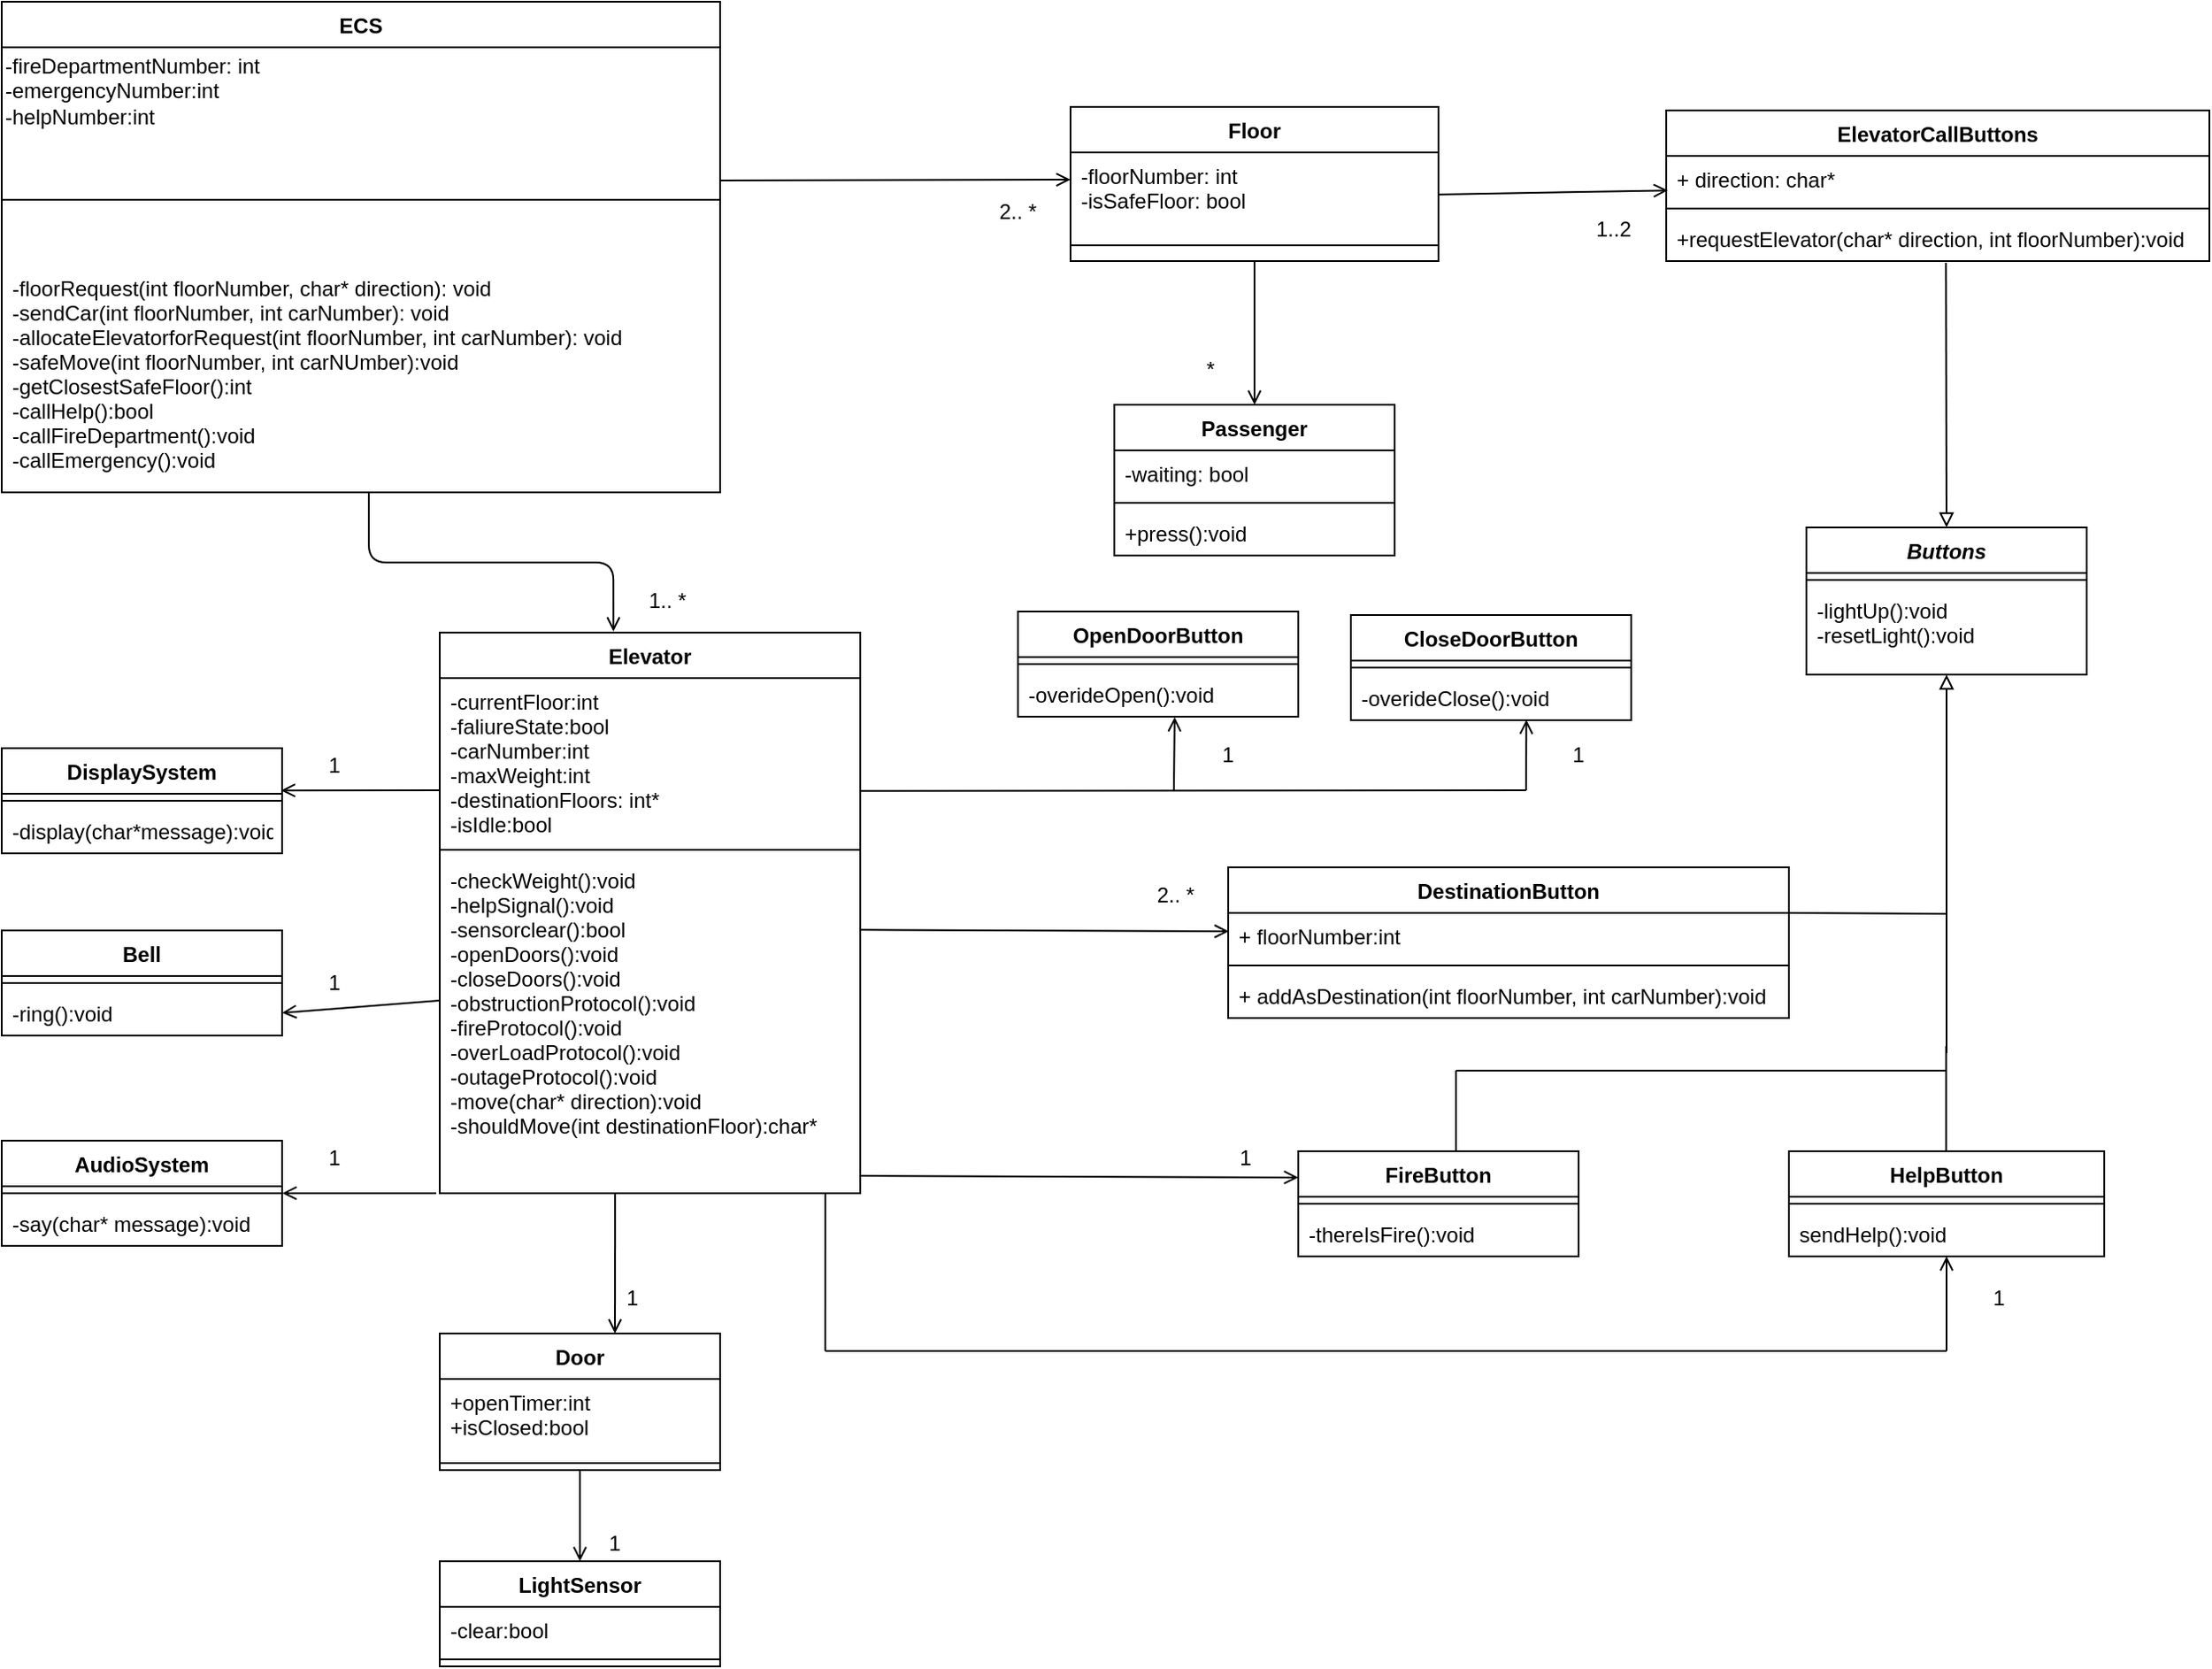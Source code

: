 <mxfile version="14.4.2" type="github"><diagram id="8aR3l35aItAH-EgRVlKo" name="Page-1"><mxGraphModel dx="1673" dy="941" grid="1" gridSize="10" guides="1" tooltips="1" connect="1" arrows="1" fold="1" page="1" pageScale="1" pageWidth="2339" pageHeight="3300" math="0" shadow="0"><root><mxCell id="0"/><mxCell id="1" parent="0"/><mxCell id="9FTHmePnIFhZVKgnyyQq-1" value="ECS" style="swimlane;fontStyle=1;align=center;verticalAlign=top;childLayout=stackLayout;horizontal=1;startSize=26;horizontalStack=0;resizeParent=1;resizeParentMax=0;resizeLast=0;collapsible=1;marginBottom=0;" vertex="1" parent="1"><mxGeometry x="50" y="30" width="410" height="280" as="geometry"/></mxCell><mxCell id="9FTHmePnIFhZVKgnyyQq-54" value="-fireDepartmentNumber: int&lt;br&gt;-emergencyNumber:int&lt;br&gt;-helpNumber:int" style="text;html=1;align=left;verticalAlign=middle;resizable=0;points=[];autosize=1;" vertex="1" parent="9FTHmePnIFhZVKgnyyQq-1"><mxGeometry y="26" width="410" height="50" as="geometry"/></mxCell><mxCell id="9FTHmePnIFhZVKgnyyQq-3" value="" style="line;strokeWidth=1;fillColor=none;align=left;verticalAlign=middle;spacingTop=-1;spacingLeft=3;spacingRight=3;rotatable=0;labelPosition=right;points=[];portConstraint=eastwest;" vertex="1" parent="9FTHmePnIFhZVKgnyyQq-1"><mxGeometry y="76" width="410" height="74" as="geometry"/></mxCell><mxCell id="9FTHmePnIFhZVKgnyyQq-4" value="-floorRequest(int floorNumber, char* direction): void&#10;-sendCar(int floorNumber, int carNumber): void&#10;-allocateElevatorforRequest(int floorNumber, int carNumber): void&#10;-safeMove(int floorNumber, int carNUmber):void&#10;-getClosestSafeFloor():int&#10;-callHelp():bool&#10;-callFireDepartment():void&#10;-callEmergency():void" style="text;strokeColor=none;align=left;verticalAlign=top;spacingLeft=4;spacingRight=4;overflow=hidden;rotatable=0;points=[[0,0.5],[1,0.5]];portConstraint=eastwest;" vertex="1" parent="9FTHmePnIFhZVKgnyyQq-1"><mxGeometry y="150" width="410" height="130" as="geometry"/></mxCell><mxCell id="9FTHmePnIFhZVKgnyyQq-5" value="Floor" style="swimlane;fontStyle=1;align=center;verticalAlign=top;childLayout=stackLayout;horizontal=1;startSize=26;horizontalStack=0;resizeParent=1;resizeParentMax=0;resizeLast=0;collapsible=1;marginBottom=0;" vertex="1" parent="1"><mxGeometry x="660" y="90" width="210" height="88" as="geometry"/></mxCell><mxCell id="9FTHmePnIFhZVKgnyyQq-6" value="-floorNumber: int&#10;-isSafeFloor: bool" style="text;strokeColor=none;fillColor=none;align=left;verticalAlign=top;spacingLeft=4;spacingRight=4;overflow=hidden;rotatable=0;points=[[0,0.5],[1,0.5]];portConstraint=eastwest;" vertex="1" parent="9FTHmePnIFhZVKgnyyQq-5"><mxGeometry y="26" width="210" height="44" as="geometry"/></mxCell><mxCell id="9FTHmePnIFhZVKgnyyQq-7" value="" style="line;strokeWidth=1;fillColor=none;align=left;verticalAlign=middle;spacingTop=-1;spacingLeft=3;spacingRight=3;rotatable=0;labelPosition=right;points=[];portConstraint=eastwest;" vertex="1" parent="9FTHmePnIFhZVKgnyyQq-5"><mxGeometry y="70" width="210" height="18" as="geometry"/></mxCell><mxCell id="9FTHmePnIFhZVKgnyyQq-9" value="Elevator" style="swimlane;fontStyle=1;align=center;verticalAlign=top;childLayout=stackLayout;horizontal=1;startSize=26;horizontalStack=0;resizeParent=1;resizeParentMax=0;resizeLast=0;collapsible=1;marginBottom=0;" vertex="1" parent="1"><mxGeometry x="300" y="390" width="240" height="320" as="geometry"/></mxCell><mxCell id="9FTHmePnIFhZVKgnyyQq-10" value="-currentFloor:int&#10;-faliureState:bool&#10;-carNumber:int&#10;-maxWeight:int&#10;-destinationFloors: int*&#10;-isIdle:bool&#10;" style="text;strokeColor=none;fillColor=none;align=left;verticalAlign=top;spacingLeft=4;spacingRight=4;overflow=hidden;rotatable=0;points=[[0,0.5],[1,0.5]];portConstraint=eastwest;" vertex="1" parent="9FTHmePnIFhZVKgnyyQq-9"><mxGeometry y="26" width="240" height="94" as="geometry"/></mxCell><mxCell id="9FTHmePnIFhZVKgnyyQq-84" value="" style="endArrow=open;html=1;strokeColor=#000000;entryX=0.996;entryY=0.402;entryDx=0;entryDy=0;endFill=0;entryPerimeter=0;" edge="1" parent="9FTHmePnIFhZVKgnyyQq-9" target="9FTHmePnIFhZVKgnyyQq-17"><mxGeometry width="50" height="50" relative="1" as="geometry"><mxPoint y="90" as="sourcePoint"/><mxPoint x="160" y="91.5" as="targetPoint"/></mxGeometry></mxCell><mxCell id="9FTHmePnIFhZVKgnyyQq-11" value="" style="line;strokeWidth=1;fillColor=none;align=left;verticalAlign=middle;spacingTop=-1;spacingLeft=3;spacingRight=3;rotatable=0;labelPosition=right;points=[];portConstraint=eastwest;" vertex="1" parent="9FTHmePnIFhZVKgnyyQq-9"><mxGeometry y="120" width="240" height="8" as="geometry"/></mxCell><mxCell id="9FTHmePnIFhZVKgnyyQq-95" value="" style="endArrow=open;html=1;strokeColor=#000000;entryX=1;entryY=0.5;entryDx=0;entryDy=0;endFill=0;" edge="1" parent="9FTHmePnIFhZVKgnyyQq-9" target="9FTHmePnIFhZVKgnyyQq-94"><mxGeometry width="50" height="50" relative="1" as="geometry"><mxPoint y="210" as="sourcePoint"/><mxPoint x="160" y="211.5" as="targetPoint"/></mxGeometry></mxCell><mxCell id="9FTHmePnIFhZVKgnyyQq-12" value="-checkWeight():void&#10;-helpSignal():void&#10;-sensorclear():bool&#10;-openDoors():void&#10;-closeDoors():void&#10;-obstructionProtocol():void&#10;-fireProtocol():void&#10;-overLoadProtocol():void&#10;-outageProtocol():void&#10;-move(char* direction):void&#10;-shouldMove(int destinationFloor):char*&#10;" style="text;strokeColor=none;fillColor=none;align=left;verticalAlign=top;spacingLeft=4;spacingRight=4;overflow=hidden;rotatable=0;points=[[0,0.5],[1,0.5]];portConstraint=eastwest;" vertex="1" parent="9FTHmePnIFhZVKgnyyQq-9"><mxGeometry y="128" width="240" height="192" as="geometry"/></mxCell><mxCell id="9FTHmePnIFhZVKgnyyQq-13" value="Door" style="swimlane;fontStyle=1;align=center;verticalAlign=top;childLayout=stackLayout;horizontal=1;startSize=26;horizontalStack=0;resizeParent=1;resizeParentMax=0;resizeLast=0;collapsible=1;marginBottom=0;" vertex="1" parent="1"><mxGeometry x="300" y="790" width="160" height="78" as="geometry"/></mxCell><mxCell id="9FTHmePnIFhZVKgnyyQq-14" value="+openTimer:int&#10;+isClosed:bool" style="text;strokeColor=none;fillColor=none;align=left;verticalAlign=top;spacingLeft=4;spacingRight=4;overflow=hidden;rotatable=0;points=[[0,0.5],[1,0.5]];portConstraint=eastwest;" vertex="1" parent="9FTHmePnIFhZVKgnyyQq-13"><mxGeometry y="26" width="160" height="44" as="geometry"/></mxCell><mxCell id="9FTHmePnIFhZVKgnyyQq-15" value="" style="line;strokeWidth=1;fillColor=none;align=left;verticalAlign=middle;spacingTop=-1;spacingLeft=3;spacingRight=3;rotatable=0;labelPosition=right;points=[];portConstraint=eastwest;" vertex="1" parent="9FTHmePnIFhZVKgnyyQq-13"><mxGeometry y="70" width="160" height="8" as="geometry"/></mxCell><mxCell id="9FTHmePnIFhZVKgnyyQq-17" value="DisplaySystem" style="swimlane;fontStyle=1;align=center;verticalAlign=top;childLayout=stackLayout;horizontal=1;startSize=26;horizontalStack=0;resizeParent=1;resizeParentMax=0;resizeLast=0;collapsible=1;marginBottom=0;" vertex="1" parent="1"><mxGeometry x="50" y="456" width="160" height="60" as="geometry"/></mxCell><mxCell id="9FTHmePnIFhZVKgnyyQq-19" value="" style="line;strokeWidth=1;fillColor=none;align=left;verticalAlign=middle;spacingTop=-1;spacingLeft=3;spacingRight=3;rotatable=0;labelPosition=right;points=[];portConstraint=eastwest;" vertex="1" parent="9FTHmePnIFhZVKgnyyQq-17"><mxGeometry y="26" width="160" height="8" as="geometry"/></mxCell><mxCell id="9FTHmePnIFhZVKgnyyQq-20" value="-display(char*message):void" style="text;strokeColor=none;fillColor=none;align=left;verticalAlign=top;spacingLeft=4;spacingRight=4;overflow=hidden;rotatable=0;points=[[0,0.5],[1,0.5]];portConstraint=eastwest;" vertex="1" parent="9FTHmePnIFhZVKgnyyQq-17"><mxGeometry y="34" width="160" height="26" as="geometry"/></mxCell><mxCell id="9FTHmePnIFhZVKgnyyQq-25" value="AudioSystem" style="swimlane;fontStyle=1;align=center;verticalAlign=top;childLayout=stackLayout;horizontal=1;startSize=26;horizontalStack=0;resizeParent=1;resizeParentMax=0;resizeLast=0;collapsible=1;marginBottom=0;" vertex="1" parent="1"><mxGeometry x="50" y="680" width="160" height="60" as="geometry"/></mxCell><mxCell id="9FTHmePnIFhZVKgnyyQq-27" value="" style="line;strokeWidth=1;fillColor=none;align=left;verticalAlign=middle;spacingTop=-1;spacingLeft=3;spacingRight=3;rotatable=0;labelPosition=right;points=[];portConstraint=eastwest;" vertex="1" parent="9FTHmePnIFhZVKgnyyQq-25"><mxGeometry y="26" width="160" height="8" as="geometry"/></mxCell><mxCell id="9FTHmePnIFhZVKgnyyQq-28" value="-say(char* message):void" style="text;strokeColor=none;fillColor=none;align=left;verticalAlign=top;spacingLeft=4;spacingRight=4;overflow=hidden;rotatable=0;points=[[0,0.5],[1,0.5]];portConstraint=eastwest;" vertex="1" parent="9FTHmePnIFhZVKgnyyQq-25"><mxGeometry y="34" width="160" height="26" as="geometry"/></mxCell><mxCell id="9FTHmePnIFhZVKgnyyQq-37" value="Buttons" style="swimlane;fontStyle=3;align=center;verticalAlign=top;childLayout=stackLayout;horizontal=1;startSize=26;horizontalStack=0;resizeParent=1;resizeParentMax=0;resizeLast=0;collapsible=1;marginBottom=0;" vertex="1" parent="1"><mxGeometry x="1080" y="330" width="160" height="84" as="geometry"/></mxCell><mxCell id="9FTHmePnIFhZVKgnyyQq-39" value="" style="line;strokeWidth=1;fillColor=none;align=left;verticalAlign=middle;spacingTop=-1;spacingLeft=3;spacingRight=3;rotatable=0;labelPosition=right;points=[];portConstraint=eastwest;" vertex="1" parent="9FTHmePnIFhZVKgnyyQq-37"><mxGeometry y="26" width="160" height="8" as="geometry"/></mxCell><mxCell id="9FTHmePnIFhZVKgnyyQq-40" value="-lightUp():void&#10;-resetLight():void" style="text;strokeColor=none;fillColor=none;align=left;verticalAlign=top;spacingLeft=4;spacingRight=4;overflow=hidden;rotatable=0;points=[[0,0.5],[1,0.5]];portConstraint=eastwest;" vertex="1" parent="9FTHmePnIFhZVKgnyyQq-37"><mxGeometry y="34" width="160" height="50" as="geometry"/></mxCell><mxCell id="9FTHmePnIFhZVKgnyyQq-41" value="DestinationButton" style="swimlane;fontStyle=1;align=center;verticalAlign=top;childLayout=stackLayout;horizontal=1;startSize=26;horizontalStack=0;resizeParent=1;resizeParentMax=0;resizeLast=0;collapsible=1;marginBottom=0;" vertex="1" parent="1"><mxGeometry x="750" y="524" width="320" height="86" as="geometry"/></mxCell><mxCell id="9FTHmePnIFhZVKgnyyQq-42" value="+ floorNumber:int" style="text;strokeColor=none;fillColor=none;align=left;verticalAlign=top;spacingLeft=4;spacingRight=4;overflow=hidden;rotatable=0;points=[[0,0.5],[1,0.5]];portConstraint=eastwest;" vertex="1" parent="9FTHmePnIFhZVKgnyyQq-41"><mxGeometry y="26" width="320" height="26" as="geometry"/></mxCell><mxCell id="9FTHmePnIFhZVKgnyyQq-43" value="" style="line;strokeWidth=1;fillColor=none;align=left;verticalAlign=middle;spacingTop=-1;spacingLeft=3;spacingRight=3;rotatable=0;labelPosition=right;points=[];portConstraint=eastwest;" vertex="1" parent="9FTHmePnIFhZVKgnyyQq-41"><mxGeometry y="52" width="320" height="8" as="geometry"/></mxCell><mxCell id="9FTHmePnIFhZVKgnyyQq-44" value="+ addAsDestination(int floorNumber, int carNumber):void" style="text;strokeColor=none;fillColor=none;align=left;verticalAlign=top;spacingLeft=4;spacingRight=4;overflow=hidden;rotatable=0;points=[[0,0.5],[1,0.5]];portConstraint=eastwest;" vertex="1" parent="9FTHmePnIFhZVKgnyyQq-41"><mxGeometry y="60" width="320" height="26" as="geometry"/></mxCell><mxCell id="9FTHmePnIFhZVKgnyyQq-45" value="ElevatorCallButtons" style="swimlane;fontStyle=1;align=center;verticalAlign=top;childLayout=stackLayout;horizontal=1;startSize=26;horizontalStack=0;resizeParent=1;resizeParentMax=0;resizeLast=0;collapsible=1;marginBottom=0;" vertex="1" parent="1"><mxGeometry x="1000" y="92" width="310" height="86" as="geometry"/></mxCell><mxCell id="9FTHmePnIFhZVKgnyyQq-46" value="+ direction: char*" style="text;strokeColor=none;fillColor=none;align=left;verticalAlign=top;spacingLeft=4;spacingRight=4;overflow=hidden;rotatable=0;points=[[0,0.5],[1,0.5]];portConstraint=eastwest;" vertex="1" parent="9FTHmePnIFhZVKgnyyQq-45"><mxGeometry y="26" width="310" height="26" as="geometry"/></mxCell><mxCell id="9FTHmePnIFhZVKgnyyQq-47" value="" style="line;strokeWidth=1;fillColor=none;align=left;verticalAlign=middle;spacingTop=-1;spacingLeft=3;spacingRight=3;rotatable=0;labelPosition=right;points=[];portConstraint=eastwest;" vertex="1" parent="9FTHmePnIFhZVKgnyyQq-45"><mxGeometry y="52" width="310" height="8" as="geometry"/></mxCell><mxCell id="9FTHmePnIFhZVKgnyyQq-48" value="+requestElevator(char* direction, int floorNumber):void" style="text;strokeColor=none;fillColor=none;align=left;verticalAlign=top;spacingLeft=4;spacingRight=4;overflow=hidden;rotatable=0;points=[[0,0.5],[1,0.5]];portConstraint=eastwest;" vertex="1" parent="9FTHmePnIFhZVKgnyyQq-45"><mxGeometry y="60" width="310" height="26" as="geometry"/></mxCell><mxCell id="9FTHmePnIFhZVKgnyyQq-50" value="HelpButton" style="swimlane;fontStyle=1;align=center;verticalAlign=top;childLayout=stackLayout;horizontal=1;startSize=26;horizontalStack=0;resizeParent=1;resizeParentMax=0;resizeLast=0;collapsible=1;marginBottom=0;" vertex="1" parent="1"><mxGeometry x="1070" y="686" width="180" height="60" as="geometry"/></mxCell><mxCell id="9FTHmePnIFhZVKgnyyQq-52" value="" style="line;strokeWidth=1;fillColor=none;align=left;verticalAlign=middle;spacingTop=-1;spacingLeft=3;spacingRight=3;rotatable=0;labelPosition=right;points=[];portConstraint=eastwest;" vertex="1" parent="9FTHmePnIFhZVKgnyyQq-50"><mxGeometry y="26" width="180" height="8" as="geometry"/></mxCell><mxCell id="9FTHmePnIFhZVKgnyyQq-53" value="sendHelp():void" style="text;strokeColor=none;fillColor=none;align=left;verticalAlign=top;spacingLeft=4;spacingRight=4;overflow=hidden;rotatable=0;points=[[0,0.5],[1,0.5]];portConstraint=eastwest;" vertex="1" parent="9FTHmePnIFhZVKgnyyQq-50"><mxGeometry y="34" width="180" height="26" as="geometry"/></mxCell><mxCell id="9FTHmePnIFhZVKgnyyQq-56" value="FireButton" style="swimlane;fontStyle=1;align=center;verticalAlign=top;childLayout=stackLayout;horizontal=1;startSize=26;horizontalStack=0;resizeParent=1;resizeParentMax=0;resizeLast=0;collapsible=1;marginBottom=0;fillColor=none;" vertex="1" parent="1"><mxGeometry x="790" y="686" width="160" height="60" as="geometry"/></mxCell><mxCell id="9FTHmePnIFhZVKgnyyQq-58" value="" style="line;strokeWidth=1;fillColor=none;align=left;verticalAlign=middle;spacingTop=-1;spacingLeft=3;spacingRight=3;rotatable=0;labelPosition=right;points=[];portConstraint=eastwest;" vertex="1" parent="9FTHmePnIFhZVKgnyyQq-56"><mxGeometry y="26" width="160" height="8" as="geometry"/></mxCell><mxCell id="9FTHmePnIFhZVKgnyyQq-59" value="-thereIsFire():void" style="text;strokeColor=none;fillColor=none;align=left;verticalAlign=top;spacingLeft=4;spacingRight=4;overflow=hidden;rotatable=0;points=[[0,0.5],[1,0.5]];portConstraint=eastwest;" vertex="1" parent="9FTHmePnIFhZVKgnyyQq-56"><mxGeometry y="34" width="160" height="26" as="geometry"/></mxCell><mxCell id="9FTHmePnIFhZVKgnyyQq-68" value="" style="endArrow=none;html=1;strokeColor=#000000;" edge="1" parent="1"><mxGeometry width="50" height="50" relative="1" as="geometry"><mxPoint x="1159.76" y="686" as="sourcePoint"/><mxPoint x="1159.76" y="626" as="targetPoint"/><Array as="points"/></mxGeometry></mxCell><mxCell id="9FTHmePnIFhZVKgnyyQq-69" value="" style="endArrow=none;html=1;strokeColor=#000000;" edge="1" parent="1"><mxGeometry width="50" height="50" relative="1" as="geometry"><mxPoint x="880" y="640" as="sourcePoint"/><mxPoint x="1160" y="640" as="targetPoint"/></mxGeometry></mxCell><mxCell id="9FTHmePnIFhZVKgnyyQq-70" value="" style="endArrow=none;html=1;strokeColor=#000000;" edge="1" parent="1"><mxGeometry width="50" height="50" relative="1" as="geometry"><mxPoint x="880" y="686" as="sourcePoint"/><mxPoint x="880" y="640" as="targetPoint"/></mxGeometry></mxCell><mxCell id="9FTHmePnIFhZVKgnyyQq-71" value="" style="endArrow=block;html=1;strokeColor=#000000;endFill=0;" edge="1" parent="1"><mxGeometry width="50" height="50" relative="1" as="geometry"><mxPoint x="1160" y="630" as="sourcePoint"/><mxPoint x="1160" y="414" as="targetPoint"/></mxGeometry></mxCell><mxCell id="9FTHmePnIFhZVKgnyyQq-72" value="" style="endArrow=none;html=1;strokeColor=#000000;" edge="1" parent="1"><mxGeometry width="50" height="50" relative="1" as="geometry"><mxPoint x="1070" y="550" as="sourcePoint"/><mxPoint x="1160" y="550.5" as="targetPoint"/></mxGeometry></mxCell><mxCell id="9FTHmePnIFhZVKgnyyQq-74" value="" style="endArrow=none;html=1;strokeColor=#000000;entryX=0.515;entryY=1.04;entryDx=0;entryDy=0;entryPerimeter=0;startArrow=block;startFill=0;" edge="1" parent="1" target="9FTHmePnIFhZVKgnyyQq-48"><mxGeometry width="50" height="50" relative="1" as="geometry"><mxPoint x="1160" y="330" as="sourcePoint"/><mxPoint x="1160" y="250" as="targetPoint"/></mxGeometry></mxCell><mxCell id="9FTHmePnIFhZVKgnyyQq-75" value="" style="endArrow=open;html=1;strokeColor=#000000;entryX=0.003;entryY=0.756;entryDx=0;entryDy=0;entryPerimeter=0;endFill=0;" edge="1" parent="1" target="9FTHmePnIFhZVKgnyyQq-46"><mxGeometry width="50" height="50" relative="1" as="geometry"><mxPoint x="870" y="140" as="sourcePoint"/><mxPoint x="920" y="90" as="targetPoint"/></mxGeometry></mxCell><mxCell id="9FTHmePnIFhZVKgnyyQq-76" value="" style="endArrow=open;html=1;strokeColor=#000000;entryX=0.001;entryY=0.405;entryDx=0;entryDy=0;endFill=0;exitX=1;exitY=0.217;exitDx=0;exitDy=0;exitPerimeter=0;entryPerimeter=0;" edge="1" parent="1" source="9FTHmePnIFhZVKgnyyQq-12" target="9FTHmePnIFhZVKgnyyQq-42"><mxGeometry width="50" height="50" relative="1" as="geometry"><mxPoint x="540" y="500" as="sourcePoint"/><mxPoint x="590" y="450" as="targetPoint"/></mxGeometry></mxCell><mxCell id="9FTHmePnIFhZVKgnyyQq-77" value="" style="endArrow=open;html=1;strokeColor=#000000;entryX=0;entryY=0.25;entryDx=0;entryDy=0;endFill=0;" edge="1" parent="1" target="9FTHmePnIFhZVKgnyyQq-56"><mxGeometry width="50" height="50" relative="1" as="geometry"><mxPoint x="540" y="700" as="sourcePoint"/><mxPoint x="700" y="701.5" as="targetPoint"/></mxGeometry></mxCell><mxCell id="9FTHmePnIFhZVKgnyyQq-78" value="" style="endArrow=open;html=1;strokeColor=#000000;endFill=0;" edge="1" parent="1" target="9FTHmePnIFhZVKgnyyQq-53"><mxGeometry width="50" height="50" relative="1" as="geometry"><mxPoint x="1160" y="800" as="sourcePoint"/><mxPoint x="1170" y="811.5" as="targetPoint"/></mxGeometry></mxCell><mxCell id="9FTHmePnIFhZVKgnyyQq-79" value="" style="endArrow=none;html=1;strokeColor=#000000;" edge="1" parent="1"><mxGeometry width="50" height="50" relative="1" as="geometry"><mxPoint x="520" y="800" as="sourcePoint"/><mxPoint x="1160" y="800" as="targetPoint"/></mxGeometry></mxCell><mxCell id="9FTHmePnIFhZVKgnyyQq-80" value="" style="endArrow=none;html=1;strokeColor=#000000;entryX=0.917;entryY=0.998;entryDx=0;entryDy=0;entryPerimeter=0;" edge="1" parent="1" target="9FTHmePnIFhZVKgnyyQq-12"><mxGeometry width="50" height="50" relative="1" as="geometry"><mxPoint x="520" y="800" as="sourcePoint"/><mxPoint x="570" y="750" as="targetPoint"/></mxGeometry></mxCell><mxCell id="9FTHmePnIFhZVKgnyyQq-81" value="" style="endArrow=open;html=1;strokeColor=#000000;entryX=0;entryY=0.25;entryDx=0;entryDy=0;endFill=0;" edge="1" parent="1"><mxGeometry width="50" height="50" relative="1" as="geometry"><mxPoint x="460" y="132" as="sourcePoint"/><mxPoint x="660" y="131.5" as="targetPoint"/></mxGeometry></mxCell><mxCell id="9FTHmePnIFhZVKgnyyQq-82" value="" style="endArrow=open;html=1;strokeColor=#000000;entryX=0.625;entryY=0;entryDx=0;entryDy=0;endFill=0;exitX=0.417;exitY=1;exitDx=0;exitDy=0;exitPerimeter=0;entryPerimeter=0;" edge="1" parent="1" source="9FTHmePnIFhZVKgnyyQq-12" target="9FTHmePnIFhZVKgnyyQq-13"><mxGeometry width="50" height="50" relative="1" as="geometry"><mxPoint x="270" y="750" as="sourcePoint"/><mxPoint x="430" y="751.5" as="targetPoint"/></mxGeometry></mxCell><mxCell id="9FTHmePnIFhZVKgnyyQq-85" value="" style="endArrow=open;html=1;strokeColor=#000000;entryX=0.413;entryY=-0.002;entryDx=0;entryDy=0;endFill=0;exitX=0.511;exitY=1.002;exitDx=0;exitDy=0;exitPerimeter=0;entryPerimeter=0;edgeStyle=orthogonalEdgeStyle;" edge="1" parent="1" source="9FTHmePnIFhZVKgnyyQq-4" target="9FTHmePnIFhZVKgnyyQq-9"><mxGeometry width="50" height="50" relative="1" as="geometry"><mxPoint x="340" y="360" as="sourcePoint"/><mxPoint x="500" y="361.5" as="targetPoint"/></mxGeometry></mxCell><mxCell id="9FTHmePnIFhZVKgnyyQq-86" value="Passenger" style="swimlane;fontStyle=1;align=center;verticalAlign=top;childLayout=stackLayout;horizontal=1;startSize=26;horizontalStack=0;resizeParent=1;resizeParentMax=0;resizeLast=0;collapsible=1;marginBottom=0;fillColor=none;" vertex="1" parent="1"><mxGeometry x="685" y="260" width="160" height="86" as="geometry"/></mxCell><mxCell id="9FTHmePnIFhZVKgnyyQq-87" value="-waiting: bool" style="text;strokeColor=none;fillColor=none;align=left;verticalAlign=top;spacingLeft=4;spacingRight=4;overflow=hidden;rotatable=0;points=[[0,0.5],[1,0.5]];portConstraint=eastwest;" vertex="1" parent="9FTHmePnIFhZVKgnyyQq-86"><mxGeometry y="26" width="160" height="26" as="geometry"/></mxCell><mxCell id="9FTHmePnIFhZVKgnyyQq-88" value="" style="line;strokeWidth=1;fillColor=none;align=left;verticalAlign=middle;spacingTop=-1;spacingLeft=3;spacingRight=3;rotatable=0;labelPosition=right;points=[];portConstraint=eastwest;" vertex="1" parent="9FTHmePnIFhZVKgnyyQq-86"><mxGeometry y="52" width="160" height="8" as="geometry"/></mxCell><mxCell id="9FTHmePnIFhZVKgnyyQq-89" value="+press():void" style="text;strokeColor=none;fillColor=none;align=left;verticalAlign=top;spacingLeft=4;spacingRight=4;overflow=hidden;rotatable=0;points=[[0,0.5],[1,0.5]];portConstraint=eastwest;" vertex="1" parent="9FTHmePnIFhZVKgnyyQq-86"><mxGeometry y="60" width="160" height="26" as="geometry"/></mxCell><mxCell id="9FTHmePnIFhZVKgnyyQq-90" value="" style="endArrow=open;html=1;strokeColor=#000000;entryX=0.5;entryY=0;entryDx=0;entryDy=0;endFill=0;exitX=0.5;exitY=1;exitDx=0;exitDy=0;" edge="1" parent="1" source="9FTHmePnIFhZVKgnyyQq-5" target="9FTHmePnIFhZVKgnyyQq-86"><mxGeometry width="50" height="50" relative="1" as="geometry"><mxPoint x="690" y="240" as="sourcePoint"/><mxPoint x="850" y="241.5" as="targetPoint"/><Array as="points"><mxPoint x="765" y="210"/></Array></mxGeometry></mxCell><mxCell id="9FTHmePnIFhZVKgnyyQq-83" value="" style="endArrow=open;html=1;strokeColor=#000000;entryX=1.001;entryY=0.152;entryDx=0;entryDy=0;endFill=0;entryPerimeter=0;" edge="1" parent="1"><mxGeometry width="50" height="50" relative="1" as="geometry"><mxPoint x="298" y="710" as="sourcePoint"/><mxPoint x="210.16" y="709.952" as="targetPoint"/></mxGeometry></mxCell><mxCell id="9FTHmePnIFhZVKgnyyQq-91" value="Bell" style="swimlane;fontStyle=1;align=center;verticalAlign=top;childLayout=stackLayout;horizontal=1;startSize=26;horizontalStack=0;resizeParent=1;resizeParentMax=0;resizeLast=0;collapsible=1;marginBottom=0;fillColor=none;" vertex="1" parent="1"><mxGeometry x="50" y="560" width="160" height="60" as="geometry"/></mxCell><mxCell id="9FTHmePnIFhZVKgnyyQq-93" value="" style="line;strokeWidth=1;fillColor=none;align=left;verticalAlign=middle;spacingTop=-1;spacingLeft=3;spacingRight=3;rotatable=0;labelPosition=right;points=[];portConstraint=eastwest;" vertex="1" parent="9FTHmePnIFhZVKgnyyQq-91"><mxGeometry y="26" width="160" height="8" as="geometry"/></mxCell><mxCell id="9FTHmePnIFhZVKgnyyQq-94" value="-ring():void" style="text;strokeColor=none;fillColor=none;align=left;verticalAlign=top;spacingLeft=4;spacingRight=4;overflow=hidden;rotatable=0;points=[[0,0.5],[1,0.5]];portConstraint=eastwest;" vertex="1" parent="9FTHmePnIFhZVKgnyyQq-91"><mxGeometry y="34" width="160" height="26" as="geometry"/></mxCell><mxCell id="9FTHmePnIFhZVKgnyyQq-96" value="CloseDoorButton" style="swimlane;fontStyle=1;align=center;verticalAlign=top;childLayout=stackLayout;horizontal=1;startSize=26;horizontalStack=0;resizeParent=1;resizeParentMax=0;resizeLast=0;collapsible=1;marginBottom=0;fillColor=none;" vertex="1" parent="1"><mxGeometry x="820" y="380" width="160" height="60" as="geometry"/></mxCell><mxCell id="9FTHmePnIFhZVKgnyyQq-98" value="" style="line;strokeWidth=1;fillColor=none;align=left;verticalAlign=middle;spacingTop=-1;spacingLeft=3;spacingRight=3;rotatable=0;labelPosition=right;points=[];portConstraint=eastwest;" vertex="1" parent="9FTHmePnIFhZVKgnyyQq-96"><mxGeometry y="26" width="160" height="8" as="geometry"/></mxCell><mxCell id="9FTHmePnIFhZVKgnyyQq-99" value="-overideClose():void" style="text;strokeColor=none;fillColor=none;align=left;verticalAlign=top;spacingLeft=4;spacingRight=4;overflow=hidden;rotatable=0;points=[[0,0.5],[1,0.5]];portConstraint=eastwest;" vertex="1" parent="9FTHmePnIFhZVKgnyyQq-96"><mxGeometry y="34" width="160" height="26" as="geometry"/></mxCell><mxCell id="9FTHmePnIFhZVKgnyyQq-105" value="" style="endArrow=open;html=1;strokeColor=#000000;entryX=0.626;entryY=0.989;entryDx=0;entryDy=0;entryPerimeter=0;endFill=0;" edge="1" parent="9FTHmePnIFhZVKgnyyQq-96" target="9FTHmePnIFhZVKgnyyQq-99"><mxGeometry width="50" height="50" relative="1" as="geometry"><mxPoint x="100" y="100" as="sourcePoint"/><mxPoint x="150" y="50" as="targetPoint"/></mxGeometry></mxCell><mxCell id="9FTHmePnIFhZVKgnyyQq-100" value="OpenDoorButton" style="swimlane;fontStyle=1;align=center;verticalAlign=top;childLayout=stackLayout;horizontal=1;startSize=26;horizontalStack=0;resizeParent=1;resizeParentMax=0;resizeLast=0;collapsible=1;marginBottom=0;fillColor=none;" vertex="1" parent="1"><mxGeometry x="630" y="378" width="160" height="60" as="geometry"/></mxCell><mxCell id="9FTHmePnIFhZVKgnyyQq-102" value="" style="line;strokeWidth=1;fillColor=none;align=left;verticalAlign=middle;spacingTop=-1;spacingLeft=3;spacingRight=3;rotatable=0;labelPosition=right;points=[];portConstraint=eastwest;" vertex="1" parent="9FTHmePnIFhZVKgnyyQq-100"><mxGeometry y="26" width="160" height="8" as="geometry"/></mxCell><mxCell id="9FTHmePnIFhZVKgnyyQq-103" value="-overideOpen():void" style="text;strokeColor=none;fillColor=none;align=left;verticalAlign=top;spacingLeft=4;spacingRight=4;overflow=hidden;rotatable=0;points=[[0,0.5],[1,0.5]];portConstraint=eastwest;" vertex="1" parent="9FTHmePnIFhZVKgnyyQq-100"><mxGeometry y="34" width="160" height="26" as="geometry"/></mxCell><mxCell id="9FTHmePnIFhZVKgnyyQq-104" value="" style="endArrow=none;html=1;strokeColor=#000000;entryX=1.001;entryY=0.685;entryDx=0;entryDy=0;endFill=0;entryPerimeter=0;" edge="1" parent="1" target="9FTHmePnIFhZVKgnyyQq-10"><mxGeometry width="50" height="50" relative="1" as="geometry"><mxPoint x="920" y="480" as="sourcePoint"/><mxPoint x="850" y="471.5" as="targetPoint"/></mxGeometry></mxCell><mxCell id="9FTHmePnIFhZVKgnyyQq-106" value="" style="endArrow=open;html=1;strokeColor=#000000;entryX=0.559;entryY=1.01;entryDx=0;entryDy=0;entryPerimeter=0;endFill=0;" edge="1" parent="1" target="9FTHmePnIFhZVKgnyyQq-103"><mxGeometry width="50" height="50" relative="1" as="geometry"><mxPoint x="719" y="480" as="sourcePoint"/><mxPoint x="740" y="440" as="targetPoint"/></mxGeometry></mxCell><mxCell id="9FTHmePnIFhZVKgnyyQq-107" value="LightSensor" style="swimlane;fontStyle=1;align=center;verticalAlign=top;childLayout=stackLayout;horizontal=1;startSize=26;horizontalStack=0;resizeParent=1;resizeParentMax=0;resizeLast=0;collapsible=1;marginBottom=0;fillColor=none;" vertex="1" parent="1"><mxGeometry x="300" y="920" width="160" height="60" as="geometry"/></mxCell><mxCell id="9FTHmePnIFhZVKgnyyQq-108" value="-clear:bool" style="text;strokeColor=none;fillColor=none;align=left;verticalAlign=top;spacingLeft=4;spacingRight=4;overflow=hidden;rotatable=0;points=[[0,0.5],[1,0.5]];portConstraint=eastwest;" vertex="1" parent="9FTHmePnIFhZVKgnyyQq-107"><mxGeometry y="26" width="160" height="26" as="geometry"/></mxCell><mxCell id="9FTHmePnIFhZVKgnyyQq-109" value="" style="line;strokeWidth=1;fillColor=none;align=left;verticalAlign=middle;spacingTop=-1;spacingLeft=3;spacingRight=3;rotatable=0;labelPosition=right;points=[];portConstraint=eastwest;" vertex="1" parent="9FTHmePnIFhZVKgnyyQq-107"><mxGeometry y="52" width="160" height="8" as="geometry"/></mxCell><mxCell id="9FTHmePnIFhZVKgnyyQq-111" value="" style="endArrow=open;html=1;strokeColor=#000000;endFill=0;exitX=0.5;exitY=1;exitDx=0;exitDy=0;" edge="1" parent="1" source="9FTHmePnIFhZVKgnyyQq-13" target="9FTHmePnIFhZVKgnyyQq-107"><mxGeometry width="50" height="50" relative="1" as="geometry"><mxPoint x="550" y="910" as="sourcePoint"/><mxPoint x="710" y="911.5" as="targetPoint"/></mxGeometry></mxCell><mxCell id="9FTHmePnIFhZVKgnyyQq-119" value="1..2" style="text;html=1;strokeColor=none;fillColor=none;align=center;verticalAlign=middle;whiteSpace=wrap;rounded=0;" vertex="1" parent="1"><mxGeometry x="950" y="150" width="40" height="20" as="geometry"/></mxCell><mxCell id="9FTHmePnIFhZVKgnyyQq-121" value="2.. *" style="text;html=1;strokeColor=none;fillColor=none;align=center;verticalAlign=middle;whiteSpace=wrap;rounded=0;" vertex="1" parent="1"><mxGeometry x="610" y="140" width="40" height="20" as="geometry"/></mxCell><mxCell id="9FTHmePnIFhZVKgnyyQq-123" value="*" style="text;html=1;strokeColor=none;fillColor=none;align=center;verticalAlign=middle;whiteSpace=wrap;rounded=0;" vertex="1" parent="1"><mxGeometry x="720" y="230" width="40" height="20" as="geometry"/></mxCell><mxCell id="9FTHmePnIFhZVKgnyyQq-124" value="1.. *" style="text;html=1;strokeColor=none;fillColor=none;align=center;verticalAlign=middle;whiteSpace=wrap;rounded=0;" vertex="1" parent="1"><mxGeometry x="410" y="362" width="40" height="20" as="geometry"/></mxCell><mxCell id="9FTHmePnIFhZVKgnyyQq-125" value="1" style="text;html=1;strokeColor=none;fillColor=none;align=center;verticalAlign=middle;whiteSpace=wrap;rounded=0;" vertex="1" parent="1"><mxGeometry x="930" y="450" width="40" height="20" as="geometry"/></mxCell><mxCell id="9FTHmePnIFhZVKgnyyQq-126" value="1" style="text;html=1;strokeColor=none;fillColor=none;align=center;verticalAlign=middle;whiteSpace=wrap;rounded=0;" vertex="1" parent="1"><mxGeometry x="730" y="450" width="40" height="20" as="geometry"/></mxCell><mxCell id="9FTHmePnIFhZVKgnyyQq-127" value="1" style="text;html=1;strokeColor=none;fillColor=none;align=center;verticalAlign=middle;whiteSpace=wrap;rounded=0;" vertex="1" parent="1"><mxGeometry x="220" y="456" width="40" height="20" as="geometry"/></mxCell><mxCell id="9FTHmePnIFhZVKgnyyQq-128" value="1" style="text;html=1;strokeColor=none;fillColor=none;align=center;verticalAlign=middle;whiteSpace=wrap;rounded=0;" vertex="1" parent="1"><mxGeometry x="220" y="580" width="40" height="20" as="geometry"/></mxCell><mxCell id="9FTHmePnIFhZVKgnyyQq-129" value="1" style="text;html=1;strokeColor=none;fillColor=none;align=center;verticalAlign=middle;whiteSpace=wrap;rounded=0;" vertex="1" parent="1"><mxGeometry x="220" y="680" width="40" height="20" as="geometry"/></mxCell><mxCell id="9FTHmePnIFhZVKgnyyQq-130" value="2.. *" style="text;html=1;strokeColor=none;fillColor=none;align=center;verticalAlign=middle;whiteSpace=wrap;rounded=0;" vertex="1" parent="1"><mxGeometry x="700" y="530" width="40" height="20" as="geometry"/></mxCell><mxCell id="9FTHmePnIFhZVKgnyyQq-131" value="1" style="text;html=1;strokeColor=none;fillColor=none;align=center;verticalAlign=middle;whiteSpace=wrap;rounded=0;" vertex="1" parent="1"><mxGeometry x="390" y="760" width="40" height="20" as="geometry"/></mxCell><mxCell id="9FTHmePnIFhZVKgnyyQq-132" value="1" style="text;html=1;strokeColor=none;fillColor=none;align=center;verticalAlign=middle;whiteSpace=wrap;rounded=0;" vertex="1" parent="1"><mxGeometry x="740" y="680" width="40" height="20" as="geometry"/></mxCell><mxCell id="9FTHmePnIFhZVKgnyyQq-133" value="1" style="text;html=1;strokeColor=none;fillColor=none;align=center;verticalAlign=middle;whiteSpace=wrap;rounded=0;" vertex="1" parent="1"><mxGeometry x="1170" y="760" width="40" height="20" as="geometry"/></mxCell><mxCell id="9FTHmePnIFhZVKgnyyQq-134" value="1" style="text;html=1;strokeColor=none;fillColor=none;align=center;verticalAlign=middle;whiteSpace=wrap;rounded=0;" vertex="1" parent="1"><mxGeometry x="380" y="900" width="40" height="20" as="geometry"/></mxCell></root></mxGraphModel></diagram></mxfile>